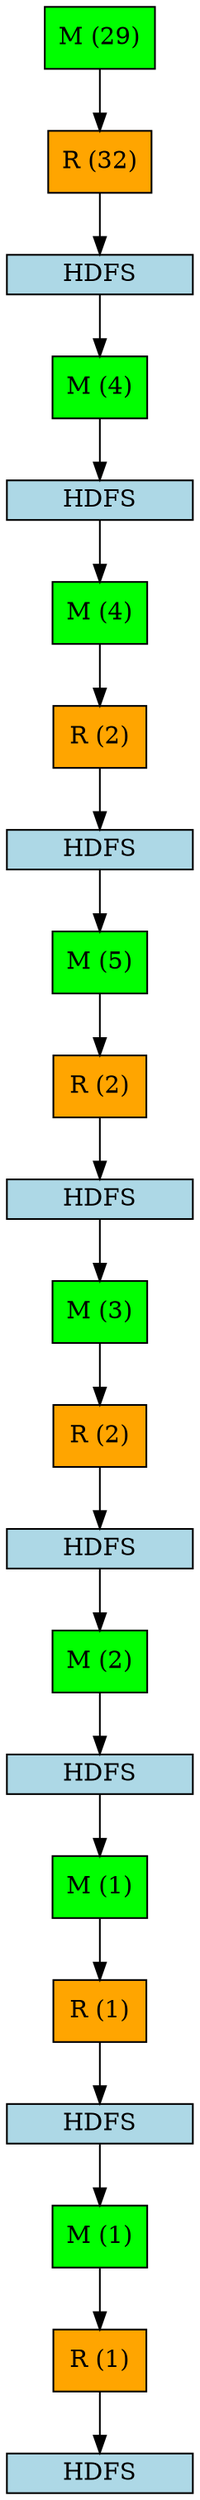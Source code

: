 digraph {

  M_231 [label="M (29)", shape="box", fillcolor="green", style="filled"];
  R_231 [label="R (32)", shape="box", fillcolor="orange", style="filled"];
  HDFS_231 [label="HDFS", shape="box", fillcolor="lightblue", style="filled", height=0.25, width=1.5];

  M_232 [label="M (4)", shape="box", fillcolor="green", style="filled"];
  HDFS_232 [label="HDFS", shape="box", fillcolor="lightblue", style="filled", height=0.25, width=1.5];

  M_233 [label="M (4)", shape="box", fillcolor="green", style="filled"];
  R_233 [label="R (2)", shape="box", fillcolor="orange", style="filled"];
  HDFS_233 [label="HDFS", shape="box", fillcolor="lightblue", style="filled", height=0.25, width=1.5];

  M_234 [label="M (5)", shape="box", fillcolor="green", style="filled"];
  R_234 [label="R (2)", shape="box", fillcolor="orange", style="filled"];
  HDFS_234 [label="HDFS", shape="box", fillcolor="lightblue", style="filled", height=0.25, width=1.5];

  M_235 [label="M (3)", shape="box", fillcolor="green", style="filled"];
  R_235 [label="R (2)", shape="box", fillcolor="orange", style="filled"];
  HDFS_235 [label="HDFS", shape="box", fillcolor="lightblue", style="filled", height=0.25, width=1.5];
 
  M_236 [label="M (2)", shape="box", fillcolor="green", style="filled"];
  HDFS_236 [label="HDFS", shape="box", fillcolor="lightblue", style="filled", height=0.25, width=1.5];

  M_237 [label="M (1)", shape="box", fillcolor="green", style="filled"];
  R_237 [label="R (1)", shape="box", fillcolor="orange", style="filled"];
  HDFS_237 [label="HDFS", shape="box", fillcolor="lightblue", style="filled", height=0.25, width=1.5];

  M_238 [label="M (1)", shape="box", fillcolor="green", style="filled"];
  R_238 [label="R (1)", shape="box", fillcolor="orange", style="filled"];
  HDFS_238 [label="HDFS", shape="box", fillcolor="lightblue", style="filled", height=0.25, width=1.5];

  M_231 -> R_231;
  R_231 -> HDFS_231;
  HDFS_231 -> M_232;

  M_232 -> HDFS_232;
  HDFS_232 -> M_233;

  M_233 -> R_233;
  R_233 -> HDFS_233;
  HDFS_233 -> M_234;

  M_234 -> R_234;
  R_234 -> HDFS_234;
  HDFS_234 -> M_235;

  M_235 -> R_235;
  R_235 -> HDFS_235;
  HDFS_235 -> M_236;

  M_236 -> HDFS_236;
  HDFS_236 -> M_237;

  M_237 -> R_237;
  R_237 -> HDFS_237;
  HDFS_237 -> M_238;

  M_238 -> R_238;
  R_238 -> HDFS_238;
}
